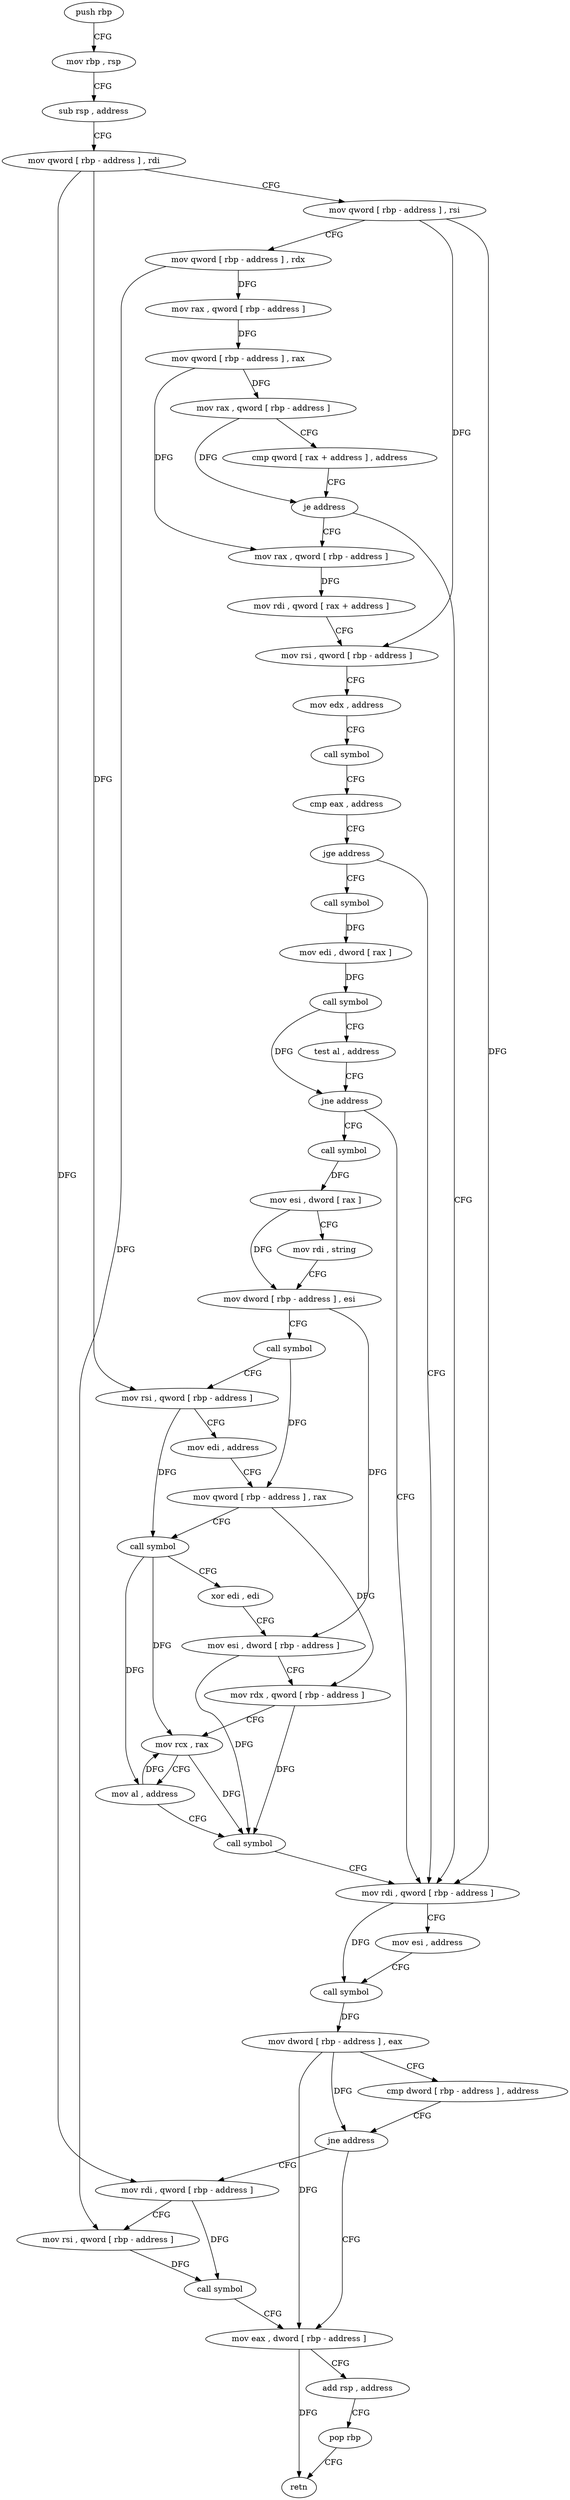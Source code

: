 digraph "func" {
"4212720" [label = "push rbp" ]
"4212721" [label = "mov rbp , rsp" ]
"4212724" [label = "sub rsp , address" ]
"4212728" [label = "mov qword [ rbp - address ] , rdi" ]
"4212732" [label = "mov qword [ rbp - address ] , rsi" ]
"4212736" [label = "mov qword [ rbp - address ] , rdx" ]
"4212740" [label = "mov rax , qword [ rbp - address ]" ]
"4212744" [label = "mov qword [ rbp - address ] , rax" ]
"4212748" [label = "mov rax , qword [ rbp - address ]" ]
"4212752" [label = "cmp qword [ rax + address ] , address" ]
"4212757" [label = "je address" ]
"4212876" [label = "mov rdi , qword [ rbp - address ]" ]
"4212763" [label = "mov rax , qword [ rbp - address ]" ]
"4212880" [label = "mov esi , address" ]
"4212885" [label = "call symbol" ]
"4212890" [label = "mov dword [ rbp - address ] , eax" ]
"4212893" [label = "cmp dword [ rbp - address ] , address" ]
"4212897" [label = "jne address" ]
"4212916" [label = "mov eax , dword [ rbp - address ]" ]
"4212903" [label = "mov rdi , qword [ rbp - address ]" ]
"4212767" [label = "mov rdi , qword [ rax + address ]" ]
"4212771" [label = "mov rsi , qword [ rbp - address ]" ]
"4212775" [label = "mov edx , address" ]
"4212780" [label = "call symbol" ]
"4212785" [label = "cmp eax , address" ]
"4212788" [label = "jge address" ]
"4212794" [label = "call symbol" ]
"4212919" [label = "add rsp , address" ]
"4212923" [label = "pop rbp" ]
"4212924" [label = "retn" ]
"4212907" [label = "mov rsi , qword [ rbp - address ]" ]
"4212911" [label = "call symbol" ]
"4212799" [label = "mov edi , dword [ rax ]" ]
"4212801" [label = "call symbol" ]
"4212806" [label = "test al , address" ]
"4212808" [label = "jne address" ]
"4212814" [label = "call symbol" ]
"4212819" [label = "mov esi , dword [ rax ]" ]
"4212821" [label = "mov rdi , string" ]
"4212831" [label = "mov dword [ rbp - address ] , esi" ]
"4212834" [label = "call symbol" ]
"4212839" [label = "mov rsi , qword [ rbp - address ]" ]
"4212843" [label = "mov edi , address" ]
"4212848" [label = "mov qword [ rbp - address ] , rax" ]
"4212852" [label = "call symbol" ]
"4212857" [label = "xor edi , edi" ]
"4212859" [label = "mov esi , dword [ rbp - address ]" ]
"4212862" [label = "mov rdx , qword [ rbp - address ]" ]
"4212866" [label = "mov rcx , rax" ]
"4212869" [label = "mov al , address" ]
"4212871" [label = "call symbol" ]
"4212720" -> "4212721" [ label = "CFG" ]
"4212721" -> "4212724" [ label = "CFG" ]
"4212724" -> "4212728" [ label = "CFG" ]
"4212728" -> "4212732" [ label = "CFG" ]
"4212728" -> "4212903" [ label = "DFG" ]
"4212728" -> "4212839" [ label = "DFG" ]
"4212732" -> "4212736" [ label = "CFG" ]
"4212732" -> "4212876" [ label = "DFG" ]
"4212732" -> "4212771" [ label = "DFG" ]
"4212736" -> "4212740" [ label = "DFG" ]
"4212736" -> "4212907" [ label = "DFG" ]
"4212740" -> "4212744" [ label = "DFG" ]
"4212744" -> "4212748" [ label = "DFG" ]
"4212744" -> "4212763" [ label = "DFG" ]
"4212748" -> "4212752" [ label = "CFG" ]
"4212748" -> "4212757" [ label = "DFG" ]
"4212752" -> "4212757" [ label = "CFG" ]
"4212757" -> "4212876" [ label = "CFG" ]
"4212757" -> "4212763" [ label = "CFG" ]
"4212876" -> "4212880" [ label = "CFG" ]
"4212876" -> "4212885" [ label = "DFG" ]
"4212763" -> "4212767" [ label = "DFG" ]
"4212880" -> "4212885" [ label = "CFG" ]
"4212885" -> "4212890" [ label = "DFG" ]
"4212890" -> "4212893" [ label = "CFG" ]
"4212890" -> "4212897" [ label = "DFG" ]
"4212890" -> "4212916" [ label = "DFG" ]
"4212893" -> "4212897" [ label = "CFG" ]
"4212897" -> "4212916" [ label = "CFG" ]
"4212897" -> "4212903" [ label = "CFG" ]
"4212916" -> "4212919" [ label = "CFG" ]
"4212916" -> "4212924" [ label = "DFG" ]
"4212903" -> "4212907" [ label = "CFG" ]
"4212903" -> "4212911" [ label = "DFG" ]
"4212767" -> "4212771" [ label = "CFG" ]
"4212771" -> "4212775" [ label = "CFG" ]
"4212775" -> "4212780" [ label = "CFG" ]
"4212780" -> "4212785" [ label = "CFG" ]
"4212785" -> "4212788" [ label = "CFG" ]
"4212788" -> "4212876" [ label = "CFG" ]
"4212788" -> "4212794" [ label = "CFG" ]
"4212794" -> "4212799" [ label = "DFG" ]
"4212919" -> "4212923" [ label = "CFG" ]
"4212923" -> "4212924" [ label = "CFG" ]
"4212907" -> "4212911" [ label = "DFG" ]
"4212911" -> "4212916" [ label = "CFG" ]
"4212799" -> "4212801" [ label = "DFG" ]
"4212801" -> "4212806" [ label = "CFG" ]
"4212801" -> "4212808" [ label = "DFG" ]
"4212806" -> "4212808" [ label = "CFG" ]
"4212808" -> "4212876" [ label = "CFG" ]
"4212808" -> "4212814" [ label = "CFG" ]
"4212814" -> "4212819" [ label = "DFG" ]
"4212819" -> "4212821" [ label = "CFG" ]
"4212819" -> "4212831" [ label = "DFG" ]
"4212821" -> "4212831" [ label = "CFG" ]
"4212831" -> "4212834" [ label = "CFG" ]
"4212831" -> "4212859" [ label = "DFG" ]
"4212834" -> "4212839" [ label = "CFG" ]
"4212834" -> "4212848" [ label = "DFG" ]
"4212839" -> "4212843" [ label = "CFG" ]
"4212839" -> "4212852" [ label = "DFG" ]
"4212843" -> "4212848" [ label = "CFG" ]
"4212848" -> "4212852" [ label = "CFG" ]
"4212848" -> "4212862" [ label = "DFG" ]
"4212852" -> "4212857" [ label = "CFG" ]
"4212852" -> "4212866" [ label = "DFG" ]
"4212852" -> "4212869" [ label = "DFG" ]
"4212857" -> "4212859" [ label = "CFG" ]
"4212859" -> "4212862" [ label = "CFG" ]
"4212859" -> "4212871" [ label = "DFG" ]
"4212862" -> "4212866" [ label = "CFG" ]
"4212862" -> "4212871" [ label = "DFG" ]
"4212866" -> "4212869" [ label = "CFG" ]
"4212866" -> "4212871" [ label = "DFG" ]
"4212869" -> "4212871" [ label = "CFG" ]
"4212869" -> "4212866" [ label = "DFG" ]
"4212871" -> "4212876" [ label = "CFG" ]
}
